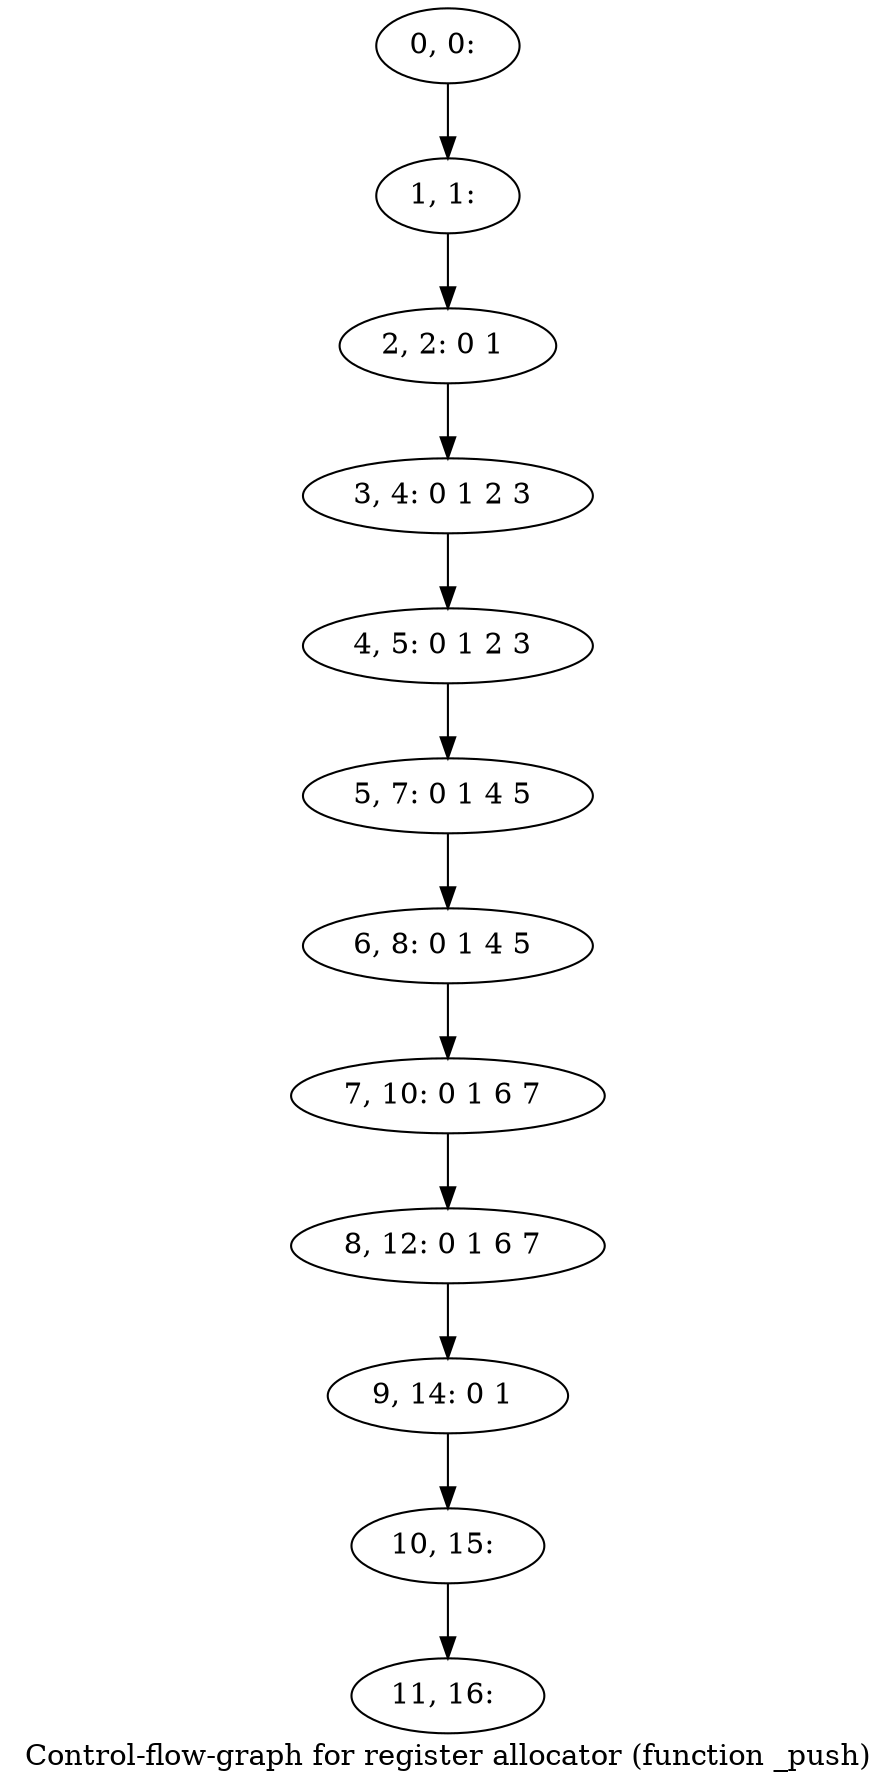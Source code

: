 digraph G {
graph [label="Control-flow-graph for register allocator (function _push)"]
0[label="0, 0: "];
1[label="1, 1: "];
2[label="2, 2: 0 1 "];
3[label="3, 4: 0 1 2 3 "];
4[label="4, 5: 0 1 2 3 "];
5[label="5, 7: 0 1 4 5 "];
6[label="6, 8: 0 1 4 5 "];
7[label="7, 10: 0 1 6 7 "];
8[label="8, 12: 0 1 6 7 "];
9[label="9, 14: 0 1 "];
10[label="10, 15: "];
11[label="11, 16: "];
0->1 ;
1->2 ;
2->3 ;
3->4 ;
4->5 ;
5->6 ;
6->7 ;
7->8 ;
8->9 ;
9->10 ;
10->11 ;
}
